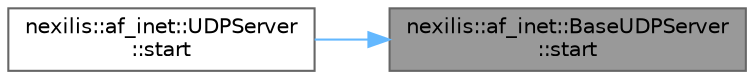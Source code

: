 digraph "nexilis::af_inet::BaseUDPServer::start"
{
 // LATEX_PDF_SIZE
  bgcolor="transparent";
  edge [fontname=Helvetica,fontsize=10,labelfontname=Helvetica,labelfontsize=10];
  node [fontname=Helvetica,fontsize=10,shape=box,height=0.2,width=0.4];
  rankdir="RL";
  Node1 [id="Node000001",label="nexilis::af_inet::BaseUDPServer\l::start",height=0.2,width=0.4,color="gray40", fillcolor="grey60", style="filled", fontcolor="black",tooltip="Start listening to incoming messages."];
  Node1 -> Node2 [id="edge1_Node000001_Node000002",dir="back",color="steelblue1",style="solid",tooltip=" "];
  Node2 [id="Node000002",label="nexilis::af_inet::UDPServer\l::start",height=0.2,width=0.4,color="grey40", fillcolor="white", style="filled",URL="$da/d58/classnexilis_1_1af__inet_1_1UDPServer.html#adbd3e4ee2d3fac6acd26c25025850224",tooltip="Protocol::start() implementation."];
}
